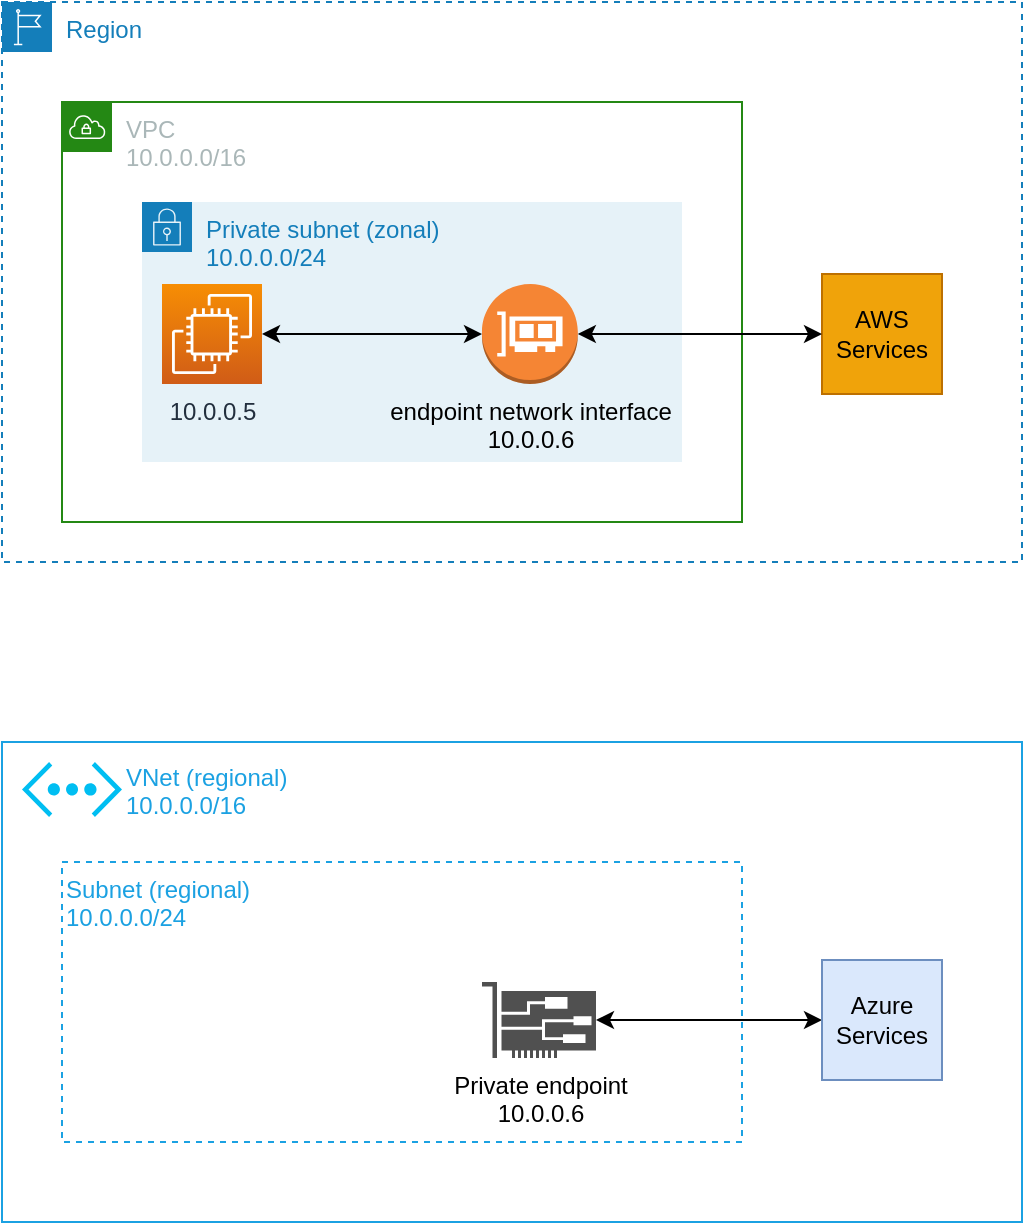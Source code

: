 <mxfile version="17.1.0" type="github">
  <diagram id="cuhTsljI_HF5Cnu3ZseF" name="Page-1">
    <mxGraphModel dx="1038" dy="546" grid="1" gridSize="10" guides="1" tooltips="1" connect="1" arrows="1" fold="1" page="1" pageScale="1" pageWidth="827" pageHeight="1169" math="0" shadow="0">
      <root>
        <mxCell id="0" />
        <mxCell id="1" parent="0" />
        <mxCell id="CAPrlYotPy6mbk9Nvcnk-1" value="Region" style="points=[[0,0],[0.25,0],[0.5,0],[0.75,0],[1,0],[1,0.25],[1,0.5],[1,0.75],[1,1],[0.75,1],[0.5,1],[0.25,1],[0,1],[0,0.75],[0,0.5],[0,0.25]];outlineConnect=0;gradientColor=none;html=1;whiteSpace=wrap;fontSize=12;fontStyle=0;container=1;pointerEvents=0;collapsible=0;recursiveResize=0;shape=mxgraph.aws4.group;grIcon=mxgraph.aws4.group_region;strokeColor=#147EBA;fillColor=none;verticalAlign=top;align=left;spacingLeft=30;fontColor=#147EBA;dashed=1;" vertex="1" parent="1">
          <mxGeometry x="90" y="110" width="510" height="280" as="geometry" />
        </mxCell>
        <mxCell id="CAPrlYotPy6mbk9Nvcnk-2" value="VPC&lt;br&gt;10.0.0.0/16" style="points=[[0,0],[0.25,0],[0.5,0],[0.75,0],[1,0],[1,0.25],[1,0.5],[1,0.75],[1,1],[0.75,1],[0.5,1],[0.25,1],[0,1],[0,0.75],[0,0.5],[0,0.25]];outlineConnect=0;gradientColor=none;html=1;whiteSpace=wrap;fontSize=12;fontStyle=0;container=1;pointerEvents=0;collapsible=0;recursiveResize=0;shape=mxgraph.aws4.group;grIcon=mxgraph.aws4.group_vpc;strokeColor=#248814;fillColor=none;verticalAlign=top;align=left;spacingLeft=30;fontColor=#AAB7B8;dashed=0;" vertex="1" parent="CAPrlYotPy6mbk9Nvcnk-1">
          <mxGeometry x="30" y="50" width="340" height="210" as="geometry" />
        </mxCell>
        <mxCell id="CAPrlYotPy6mbk9Nvcnk-3" value="Private subnet (zonal)&lt;br&gt;10.0.0.0/24" style="points=[[0,0],[0.25,0],[0.5,0],[0.75,0],[1,0],[1,0.25],[1,0.5],[1,0.75],[1,1],[0.75,1],[0.5,1],[0.25,1],[0,1],[0,0.75],[0,0.5],[0,0.25]];outlineConnect=0;gradientColor=none;html=1;whiteSpace=wrap;fontSize=12;fontStyle=0;container=1;pointerEvents=0;collapsible=0;recursiveResize=0;shape=mxgraph.aws4.group;grIcon=mxgraph.aws4.group_security_group;grStroke=0;strokeColor=#147EBA;fillColor=#E6F2F8;verticalAlign=top;align=left;spacingLeft=30;fontColor=#147EBA;dashed=0;" vertex="1" parent="CAPrlYotPy6mbk9Nvcnk-2">
          <mxGeometry x="40" y="50" width="270" height="130" as="geometry" />
        </mxCell>
        <mxCell id="CAPrlYotPy6mbk9Nvcnk-4" value="endpoint network interface&lt;br&gt;10.0.0.6" style="outlineConnect=0;dashed=0;verticalLabelPosition=bottom;verticalAlign=top;align=center;html=1;shape=mxgraph.aws3.elastic_network_interface;fillColor=#F58534;gradientColor=none;" vertex="1" parent="CAPrlYotPy6mbk9Nvcnk-3">
          <mxGeometry x="170" y="41" width="47.92" height="50" as="geometry" />
        </mxCell>
        <mxCell id="CAPrlYotPy6mbk9Nvcnk-8" style="edgeStyle=orthogonalEdgeStyle;rounded=0;orthogonalLoop=1;jettySize=auto;html=1;entryX=0;entryY=0.5;entryDx=0;entryDy=0;entryPerimeter=0;startArrow=classic;startFill=1;" edge="1" parent="CAPrlYotPy6mbk9Nvcnk-3" source="CAPrlYotPy6mbk9Nvcnk-7" target="CAPrlYotPy6mbk9Nvcnk-4">
          <mxGeometry relative="1" as="geometry" />
        </mxCell>
        <mxCell id="CAPrlYotPy6mbk9Nvcnk-7" value="10.0.0.5" style="sketch=0;points=[[0,0,0],[0.25,0,0],[0.5,0,0],[0.75,0,0],[1,0,0],[0,1,0],[0.25,1,0],[0.5,1,0],[0.75,1,0],[1,1,0],[0,0.25,0],[0,0.5,0],[0,0.75,0],[1,0.25,0],[1,0.5,0],[1,0.75,0]];outlineConnect=0;fontColor=#232F3E;gradientColor=#F78E04;gradientDirection=north;fillColor=#D05C17;strokeColor=#ffffff;dashed=0;verticalLabelPosition=bottom;verticalAlign=top;align=center;html=1;fontSize=12;fontStyle=0;aspect=fixed;shape=mxgraph.aws4.resourceIcon;resIcon=mxgraph.aws4.ec2;" vertex="1" parent="CAPrlYotPy6mbk9Nvcnk-3">
          <mxGeometry x="10" y="41" width="50" height="50" as="geometry" />
        </mxCell>
        <mxCell id="CAPrlYotPy6mbk9Nvcnk-5" value="AWS Services" style="rounded=0;whiteSpace=wrap;html=1;fillColor=#f0a30a;strokeColor=#BD7000;fontColor=#000000;" vertex="1" parent="CAPrlYotPy6mbk9Nvcnk-1">
          <mxGeometry x="410" y="136" width="60" height="60" as="geometry" />
        </mxCell>
        <mxCell id="CAPrlYotPy6mbk9Nvcnk-6" style="edgeStyle=orthogonalEdgeStyle;rounded=0;orthogonalLoop=1;jettySize=auto;html=1;entryX=0;entryY=0.5;entryDx=0;entryDy=0;startArrow=classic;startFill=1;" edge="1" parent="CAPrlYotPy6mbk9Nvcnk-1" source="CAPrlYotPy6mbk9Nvcnk-4" target="CAPrlYotPy6mbk9Nvcnk-5">
          <mxGeometry relative="1" as="geometry" />
        </mxCell>
        <mxCell id="CAPrlYotPy6mbk9Nvcnk-9" value="" style="rounded=0;whiteSpace=wrap;html=1;fillColor=none;strokeColor=#1BA1E2;fontColor=#ffffff;" vertex="1" parent="1">
          <mxGeometry x="90" y="480" width="510" height="240" as="geometry" />
        </mxCell>
        <mxCell id="CAPrlYotPy6mbk9Nvcnk-13" value="VNet (regional)&#xa;10.0.0.0/16" style="verticalLabelPosition=middle;verticalAlign=middle;align=left;strokeColor=none;fillColor=#00BEF2;shape=mxgraph.azure.virtual_network;pointerEvents=1;sketch=0;fontColor=#1BA1E2;labelPosition=right;" vertex="1" parent="1">
          <mxGeometry x="100" y="490" width="50" height="27.5" as="geometry" />
        </mxCell>
        <mxCell id="CAPrlYotPy6mbk9Nvcnk-15" value="&lt;font color=&quot;#1ba1e2&quot;&gt;Subnet (regional)&lt;br&gt;10.0.0.0/24&lt;br&gt;&lt;/font&gt;" style="rounded=0;whiteSpace=wrap;html=1;fillColor=none;strokeColor=#1BA1E2;fontColor=#ffffff;dashed=1;verticalAlign=top;align=left;" vertex="1" parent="1">
          <mxGeometry x="120" y="540" width="340" height="140" as="geometry" />
        </mxCell>
        <mxCell id="CAPrlYotPy6mbk9Nvcnk-18" style="edgeStyle=orthogonalEdgeStyle;rounded=0;orthogonalLoop=1;jettySize=auto;html=1;entryX=0;entryY=0.5;entryDx=0;entryDy=0;fontColor=#000000;startArrow=classic;startFill=1;" edge="1" parent="1" source="CAPrlYotPy6mbk9Nvcnk-16" target="CAPrlYotPy6mbk9Nvcnk-17">
          <mxGeometry relative="1" as="geometry" />
        </mxCell>
        <mxCell id="CAPrlYotPy6mbk9Nvcnk-16" value="&lt;font color=&quot;#000000&quot;&gt;Private endpoint&lt;br&gt;10.0.0.6&lt;/font&gt;" style="sketch=0;pointerEvents=1;shadow=0;dashed=0;html=1;strokeColor=none;fillColor=#505050;labelPosition=center;verticalLabelPosition=bottom;verticalAlign=top;outlineConnect=0;align=center;shape=mxgraph.office.devices.nic;fontColor=#1BA1E2;" vertex="1" parent="1">
          <mxGeometry x="330" y="600" width="57" height="38" as="geometry" />
        </mxCell>
        <mxCell id="CAPrlYotPy6mbk9Nvcnk-17" value="Azure&lt;br&gt;Services" style="rounded=0;whiteSpace=wrap;html=1;fillColor=#dae8fc;strokeColor=#6c8ebf;" vertex="1" parent="1">
          <mxGeometry x="500" y="589" width="60" height="60" as="geometry" />
        </mxCell>
      </root>
    </mxGraphModel>
  </diagram>
</mxfile>
